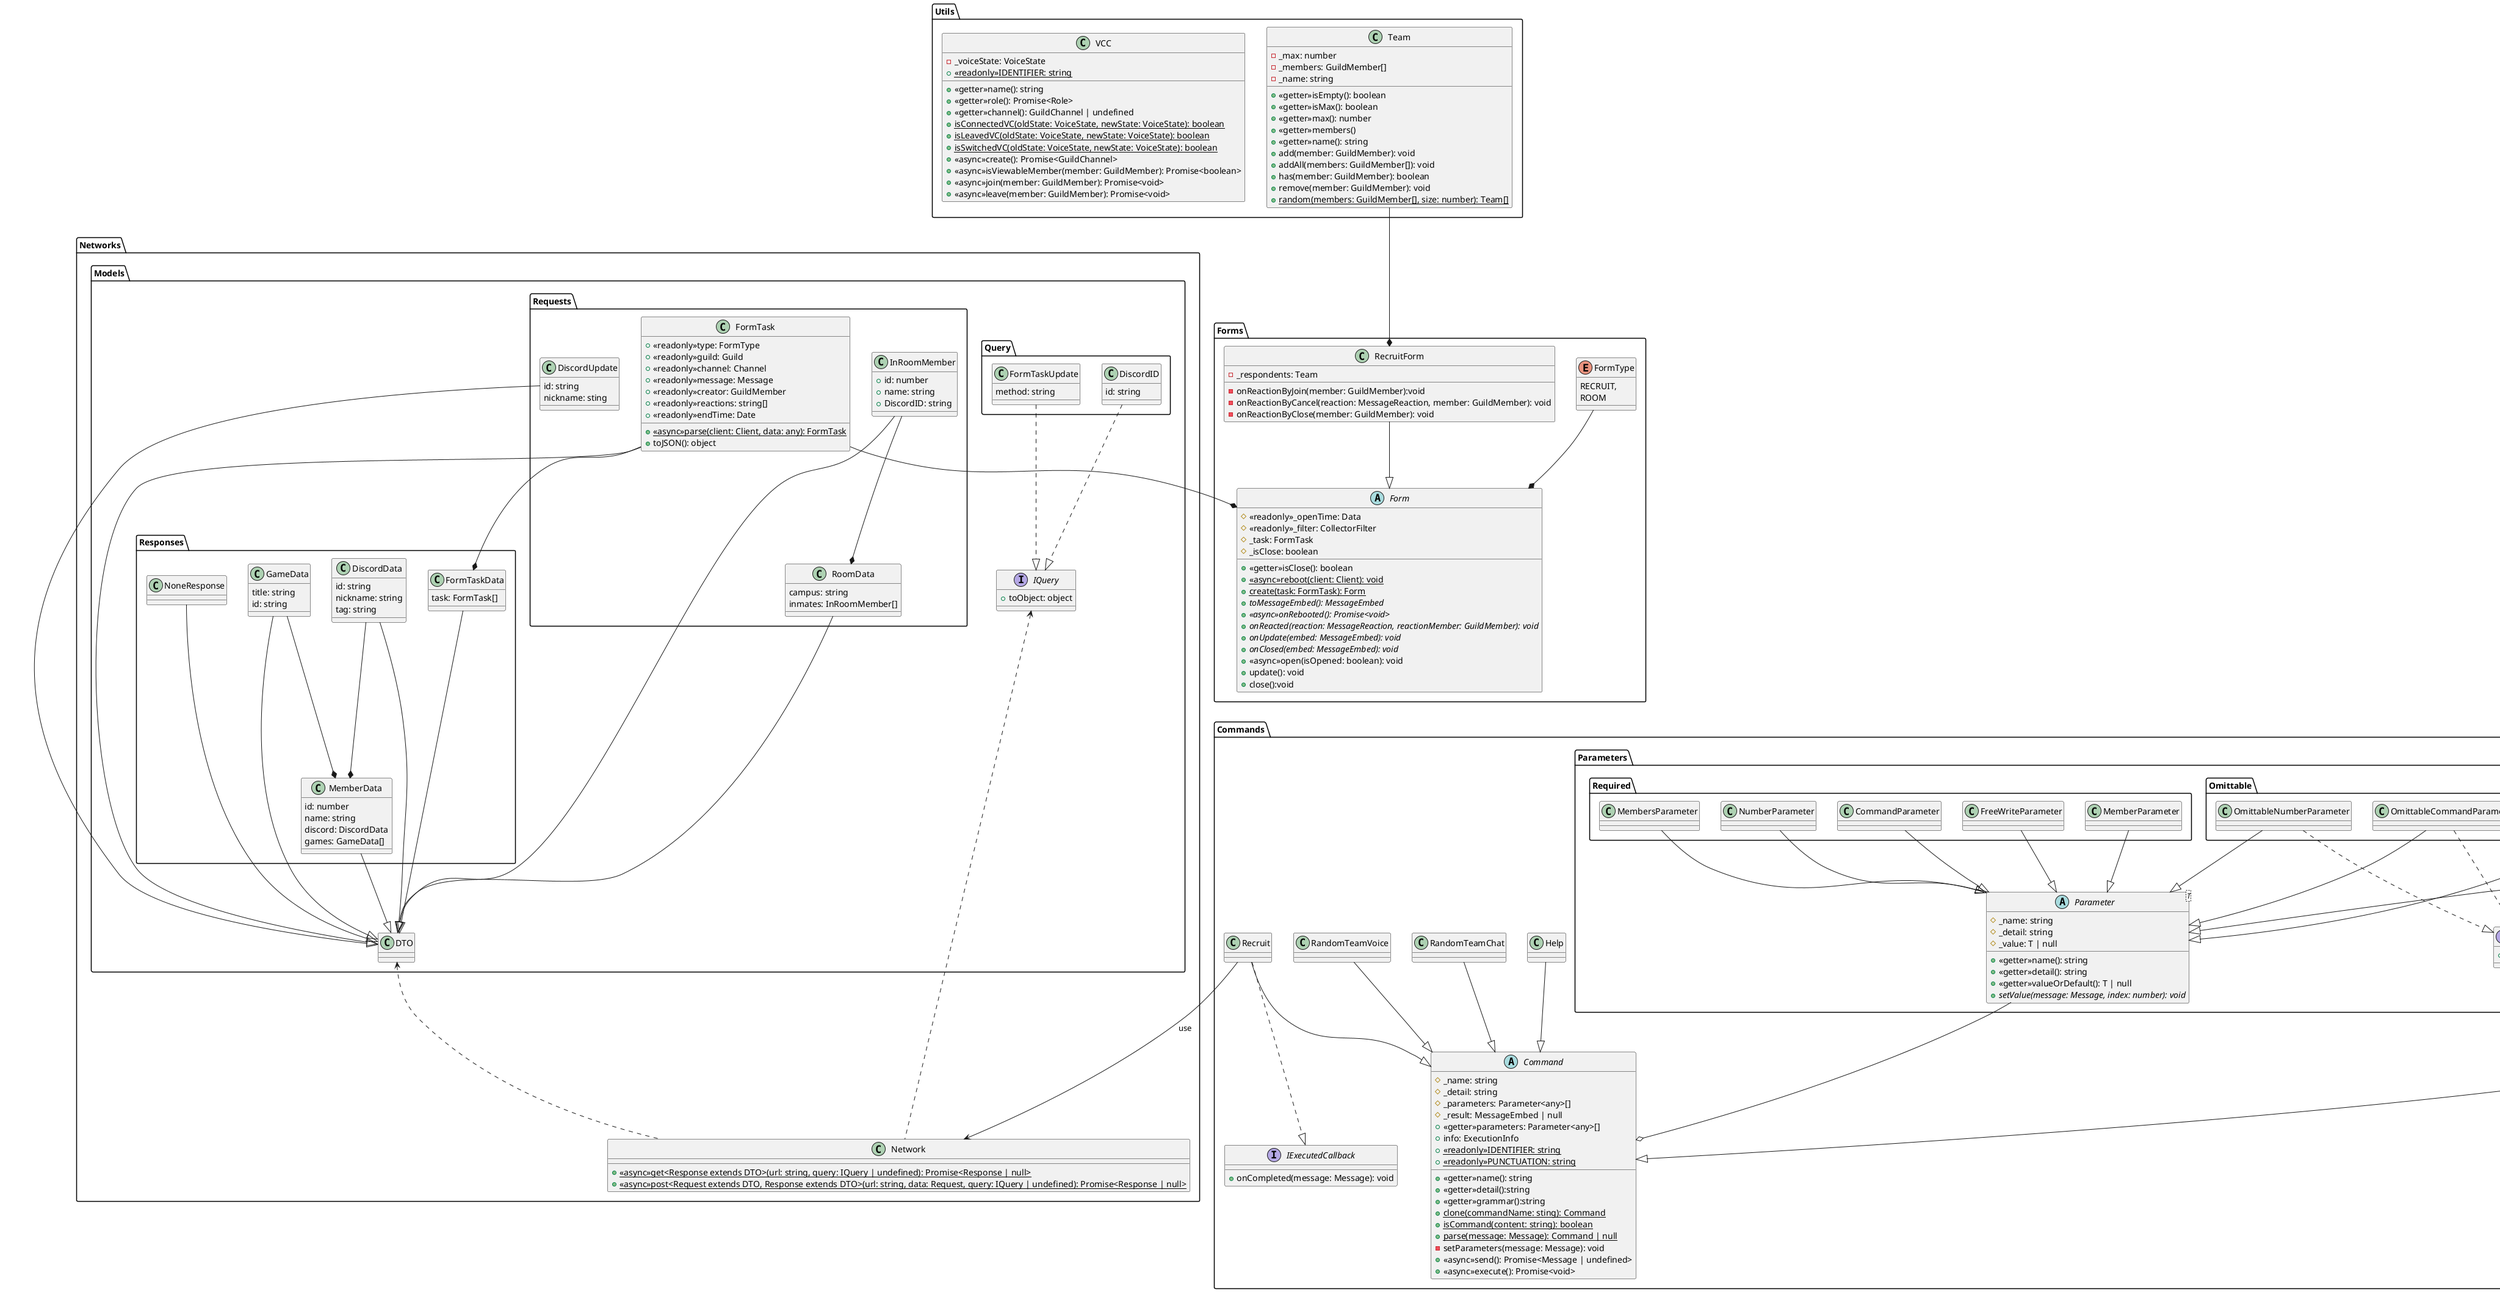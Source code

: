 @startuml Discord-bot

package Commands
{
    package Parameters
    {
        package Omittable
        {
            class OmittableCommandParameter
            class OmittableMemberParameter
            class OmittableMembersParameter
            class OmittableNumberParameter
        }

        package Required
        {
            class CommandParameter
            class FreeWriteParameter
            class MemberParameter
            class MembersParameter
            class NumberParameter
        }

        interface IOmittable<T>
        {
            +default: T
        }

        abstract Parameter<T>
        {
            #_name: string
            #_detail: string
            #_value: T | null
            +<<getter>>name(): string
            +<<getter>>detail(): string
            +<<getter>>valueOrDefault(): T | null
            +{abstract}setValue(message: Message, index: number): void
        }
    }
    abstract class Command
    {
        #_name: string
        #_detail: string
        #_parameters: Parameter<any>[]
        #_result: MessageEmbed | null
        +<<getter>>name(): string
        +<<getter>>detail():string
        +<<getter>>grammar():string
        +<<getter>>parameters: Parameter<any>[]
        +info: ExecutionInfo
        +<<readonly>>{static}IDENTIFIER: string
        +<<readonly>>{static}PUNCTUATION: string
        +{static}clone(commandName: sting): Command
        +{static}isCommand(content: string): boolean
        +{static}parse(message: Message): Command | null
        -setParameters(message: Message): void
        +<<async>>send(): Promise<Message | undefined>
        +<<async>>execute(): Promise<void>
    }

    interface IExecutedCallback
    {
        +onCompleted(message: Message): void
    }

    class Help
    class RandomTeamChat
    class RandomTeamVoice
    class Recruit
    class Who
}

package Networks
{
    package Models
    {
        package Query
        {
            class DiscordID
            {
                id: string
            }

            class FormTaskUpdate
            {
                method: string
            }
        }

        package Requests
        {
            class DiscordUpdate
            {
                id: string
                nickname: sting
            }

            class FormTask
            {
                +<<readonly>>type: FormType
                +<<readonly>>guild: Guild
                +<<readonly>>channel: Channel
                +<<readonly>>message: Message
                +<<readonly>>creator: GuildMember
                +<<readonly>>reactions: string[]
                +<<readonly>>endTime: Date
                +<<async>>{static}parse(client: Client, data: any): FormTask
                +toJSON(): object
            }

            class InRoomMember
            {
                +id: number
                +name: string
                +DiscordID: string
            }

            class RoomData
            {
                campus: string
                inmates: InRoomMember[]
            }
        }

        package Responses
        {
            class DiscordData
            {
                id: string
                nickname: string
                tag: string
            }

            class FormTaskData
            {
                task: FormTask[]
            }

            class GameData
            {
                title: string
                id: string
            }

            class MemberData
            {
                id: number
                name: string
                discord: DiscordData
                games: GameData[]
            }

            class NoneResponse
        }
        class DTO
        interface IQuery
        {
            +toObject: object
        }
    }

    class Network
    {
        +<<async>>{static}get<Response extends DTO>(url: string, query: IQuery | undefined): Promise<Response | null>
        +<<async>>{static}post<Request extends DTO, Response extends DTO>(url: string, data: Request, query: IQuery | undefined): Promise<Response | null>
    }
}

package Forms
{
    abstract Form
    {
        #<<readonly>>_openTime: Data
        #<<readonly>>_filter: CollectorFilter
        #_task: FormTask
        #_isClose: boolean
        +<<getter>>isClose(): boolean
        +<<async>>{static}reboot(client: Client): void
        +{static}create(task: FormTask): Form
        +{abstract}toMessageEmbed(): MessageEmbed
        +<<async>>{abstract}onRebooted(): Promise<void>
        +{abstract}onReacted(reaction: MessageReaction, reactionMember: GuildMember): void
        +{abstract}onUpdate(embed: MessageEmbed): void
        +{abstract}onClosed(embed: MessageEmbed): void
        +<<async>>open(isOpened: boolean): void
        +update(): void
        +close():void
    }

    enum FormType
    {
        RECRUIT,
        ROOM
    }

    class RecruitForm
    {
        -_respondents: Team
        -onReactionByJoin(member: GuildMember):void
        -onReactionByCancel(reaction: MessageReaction, member: GuildMember): void
        -onReactionByClose(member: GuildMember): void
    }
}

package Utils
{
    class Team
    {
        -_max: number
        -_members: GuildMember[]
        -_name: string
        +<<getter>>isEmpty(): boolean
        +<<getter>>isMax(): boolean
        +<<getter>>max(): number
        +<<getter>>members()
        +<<getter>>name(): string
        +add(member: GuildMember): void
        +addAll(members: GuildMember[]): void
        +has(member: GuildMember): boolean
        +remove(member: GuildMember): void
        +{static}random(members: GuildMember[], size: number): Team[]
    }

    class VCC
    {
        -_voiceState: VoiceState
        +<<getter>>name(): string
        +<<getter>>role(): Promise<Role>
        +<<getter>>channel(): GuildChannel | undefined
        +<<readonly>>{static}IDENTIFIER: string
        +{static}isConnectedVC(oldState: VoiceState, newState: VoiceState): boolean
        +{static}isLeavedVC(oldState: VoiceState, newState: VoiceState): boolean
        +{static}isSwitchedVC(oldState: VoiceState, newState: VoiceState): boolean
        +<<async>>create(): Promise<GuildChannel>
        +<<async>>isViewableMember(member: GuildMember): Promise<boolean>
        +<<async>>join(member: GuildMember): Promise<void>
        +<<async>>leave(member: GuildMember): Promise<void>
    }
}

Help --|> Command
RandomTeamChat --|> Command
RandomTeamVoice --|> Command
Recruit --|> Command
Who --|> Command

OmittableCommandParameter --|> Parameter
OmittableMemberParameter --|> Parameter
OmittableMembersParameter --|> Parameter
OmittableNumberParameter --|> Parameter
CommandParameter --|> Parameter
FreeWriteParameter --|> Parameter
MemberParameter --|> Parameter
MembersParameter --|> Parameter
NumberParameter --|> Parameter

DiscordUpdate --|> DTO
FormTask --|> DTO
InRoomMember --|> DTO
RoomData --|> DTO
DiscordData --|> DTO
FormTaskData --|> DTO
GameData --|> DTO
MemberData --|> DTO
NoneResponse --|> DTO

RecruitForm --|> Form

Recruit ..|> IExecutedCallback

OmittableCommandParameter ..|> IOmittable
OmittableMemberParameter ..|> IOmittable
OmittableMembersParameter ..|> IOmittable
OmittableNumberParameter ..|> IOmittable

DiscordID ..|> IQuery
FormTaskUpdate ..|> IQuery

Parameter --o Command

FormType --* Form
FormTask --* Form
Team --* RecruitForm
InRoomMember --* RoomData
GameData --* MemberData
DiscordData --* MemberData
FormTask --* FormTaskData

Network .up.> IQuery
Network .up.> DTO

Recruit --> Network : use

@enduml
